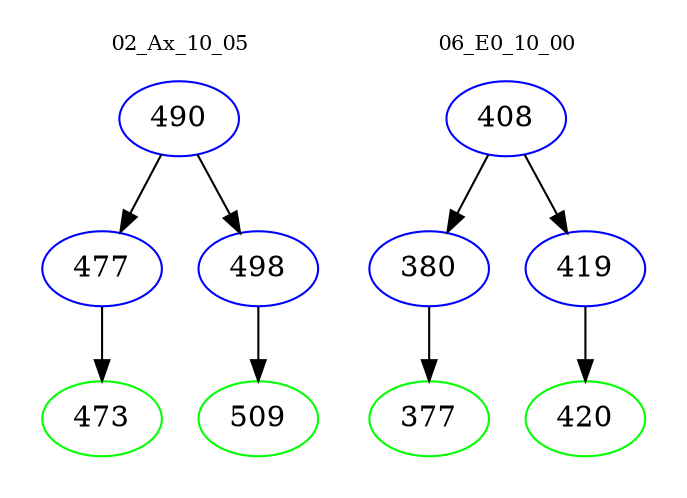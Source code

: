 digraph{
subgraph cluster_0 {
color = white
label = "02_Ax_10_05";
fontsize=10;
T0_490 [label="490", color="blue"]
T0_490 -> T0_477 [color="black"]
T0_477 [label="477", color="blue"]
T0_477 -> T0_473 [color="black"]
T0_473 [label="473", color="green"]
T0_490 -> T0_498 [color="black"]
T0_498 [label="498", color="blue"]
T0_498 -> T0_509 [color="black"]
T0_509 [label="509", color="green"]
}
subgraph cluster_1 {
color = white
label = "06_E0_10_00";
fontsize=10;
T1_408 [label="408", color="blue"]
T1_408 -> T1_380 [color="black"]
T1_380 [label="380", color="blue"]
T1_380 -> T1_377 [color="black"]
T1_377 [label="377", color="green"]
T1_408 -> T1_419 [color="black"]
T1_419 [label="419", color="blue"]
T1_419 -> T1_420 [color="black"]
T1_420 [label="420", color="green"]
}
}
